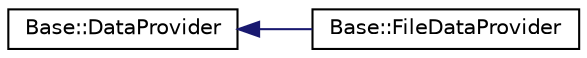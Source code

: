 digraph "Graphical Class Hierarchy"
{
  edge [fontname="Helvetica",fontsize="10",labelfontname="Helvetica",labelfontsize="10"];
  node [fontname="Helvetica",fontsize="10",shape=record];
  rankdir="LR";
  Node1 [label="Base::DataProvider",height=0.2,width=0.4,color="black", fillcolor="white", style="filled",URL="$classBase_1_1DataProvider.html"];
  Node1 -> Node2 [dir="back",color="midnightblue",fontsize="10",style="solid",fontname="Helvetica"];
  Node2 [label="Base::FileDataProvider",height=0.2,width=0.4,color="black", fillcolor="white", style="filled",URL="$classBase_1_1FileDataProvider.html"];
}
